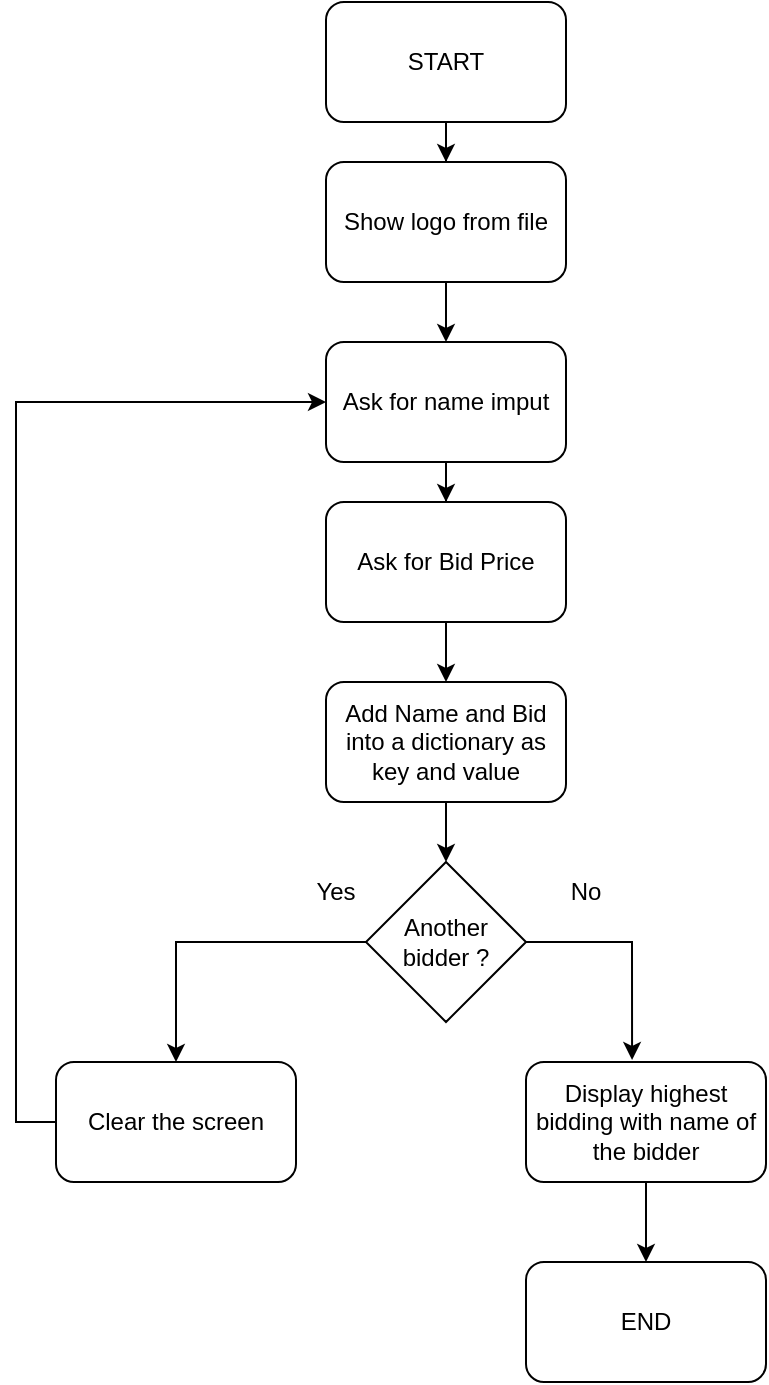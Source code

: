 <mxfile version="21.7.5" type="github">
  <diagram name="Page-1" id="QD1Ek5ZWclvtJkzn_BQ4">
    <mxGraphModel dx="783" dy="884" grid="1" gridSize="10" guides="1" tooltips="1" connect="1" arrows="1" fold="1" page="1" pageScale="1" pageWidth="850" pageHeight="1100" math="0" shadow="0">
      <root>
        <mxCell id="0" />
        <mxCell id="1" parent="0" />
        <mxCell id="p-Qw9N_aaY-XMVsvxG29-16" value="" style="edgeStyle=orthogonalEdgeStyle;rounded=0;orthogonalLoop=1;jettySize=auto;html=1;" edge="1" parent="1" source="p-Qw9N_aaY-XMVsvxG29-1" target="p-Qw9N_aaY-XMVsvxG29-15">
          <mxGeometry relative="1" as="geometry" />
        </mxCell>
        <mxCell id="p-Qw9N_aaY-XMVsvxG29-1" value="START" style="rounded=1;whiteSpace=wrap;html=1;" vertex="1" parent="1">
          <mxGeometry x="365" y="40" width="120" height="60" as="geometry" />
        </mxCell>
        <mxCell id="p-Qw9N_aaY-XMVsvxG29-5" value="" style="edgeStyle=orthogonalEdgeStyle;rounded=0;orthogonalLoop=1;jettySize=auto;html=1;" edge="1" parent="1" source="p-Qw9N_aaY-XMVsvxG29-2" target="p-Qw9N_aaY-XMVsvxG29-4">
          <mxGeometry relative="1" as="geometry" />
        </mxCell>
        <mxCell id="p-Qw9N_aaY-XMVsvxG29-2" value="Ask for name imput" style="rounded=1;whiteSpace=wrap;html=1;" vertex="1" parent="1">
          <mxGeometry x="365" y="210" width="120" height="60" as="geometry" />
        </mxCell>
        <mxCell id="p-Qw9N_aaY-XMVsvxG29-22" style="edgeStyle=orthogonalEdgeStyle;rounded=0;orthogonalLoop=1;jettySize=auto;html=1;entryX=0.5;entryY=0;entryDx=0;entryDy=0;" edge="1" parent="1" source="p-Qw9N_aaY-XMVsvxG29-4" target="p-Qw9N_aaY-XMVsvxG29-21">
          <mxGeometry relative="1" as="geometry" />
        </mxCell>
        <mxCell id="p-Qw9N_aaY-XMVsvxG29-4" value="Ask for Bid Price" style="rounded=1;whiteSpace=wrap;html=1;" vertex="1" parent="1">
          <mxGeometry x="365" y="290" width="120" height="60" as="geometry" />
        </mxCell>
        <mxCell id="p-Qw9N_aaY-XMVsvxG29-11" style="edgeStyle=orthogonalEdgeStyle;rounded=0;orthogonalLoop=1;jettySize=auto;html=1;entryX=0.442;entryY=-0.017;entryDx=0;entryDy=0;entryPerimeter=0;" edge="1" parent="1" source="p-Qw9N_aaY-XMVsvxG29-6" target="p-Qw9N_aaY-XMVsvxG29-10">
          <mxGeometry relative="1" as="geometry">
            <mxPoint x="520" y="510" as="targetPoint" />
            <Array as="points">
              <mxPoint x="518" y="510" />
            </Array>
          </mxGeometry>
        </mxCell>
        <mxCell id="p-Qw9N_aaY-XMVsvxG29-27" style="edgeStyle=orthogonalEdgeStyle;rounded=0;orthogonalLoop=1;jettySize=auto;html=1;entryX=0.5;entryY=0;entryDx=0;entryDy=0;" edge="1" parent="1" source="p-Qw9N_aaY-XMVsvxG29-6" target="p-Qw9N_aaY-XMVsvxG29-24">
          <mxGeometry relative="1" as="geometry" />
        </mxCell>
        <mxCell id="p-Qw9N_aaY-XMVsvxG29-6" value="Another bidder ?" style="rhombus;whiteSpace=wrap;html=1;" vertex="1" parent="1">
          <mxGeometry x="385" y="470" width="80" height="80" as="geometry" />
        </mxCell>
        <mxCell id="p-Qw9N_aaY-XMVsvxG29-14" value="" style="edgeStyle=orthogonalEdgeStyle;rounded=0;orthogonalLoop=1;jettySize=auto;html=1;" edge="1" parent="1" source="p-Qw9N_aaY-XMVsvxG29-10" target="p-Qw9N_aaY-XMVsvxG29-13">
          <mxGeometry relative="1" as="geometry" />
        </mxCell>
        <mxCell id="p-Qw9N_aaY-XMVsvxG29-10" value="Display highest bidding with name of the bidder" style="rounded=1;whiteSpace=wrap;html=1;" vertex="1" parent="1">
          <mxGeometry x="465" y="570" width="120" height="60" as="geometry" />
        </mxCell>
        <mxCell id="p-Qw9N_aaY-XMVsvxG29-12" value="No" style="text;html=1;strokeColor=none;fillColor=none;align=center;verticalAlign=middle;whiteSpace=wrap;rounded=0;" vertex="1" parent="1">
          <mxGeometry x="465" y="470" width="60" height="30" as="geometry" />
        </mxCell>
        <mxCell id="p-Qw9N_aaY-XMVsvxG29-13" value="END" style="rounded=1;whiteSpace=wrap;html=1;" vertex="1" parent="1">
          <mxGeometry x="465" y="670" width="120" height="60" as="geometry" />
        </mxCell>
        <mxCell id="p-Qw9N_aaY-XMVsvxG29-19" style="edgeStyle=orthogonalEdgeStyle;rounded=0;orthogonalLoop=1;jettySize=auto;html=1;entryX=0.5;entryY=0;entryDx=0;entryDy=0;" edge="1" parent="1" source="p-Qw9N_aaY-XMVsvxG29-15" target="p-Qw9N_aaY-XMVsvxG29-2">
          <mxGeometry relative="1" as="geometry" />
        </mxCell>
        <mxCell id="p-Qw9N_aaY-XMVsvxG29-15" value="Show logo from file" style="rounded=1;whiteSpace=wrap;html=1;" vertex="1" parent="1">
          <mxGeometry x="365" y="120" width="120" height="60" as="geometry" />
        </mxCell>
        <mxCell id="p-Qw9N_aaY-XMVsvxG29-23" style="edgeStyle=orthogonalEdgeStyle;rounded=0;orthogonalLoop=1;jettySize=auto;html=1;" edge="1" parent="1" source="p-Qw9N_aaY-XMVsvxG29-21" target="p-Qw9N_aaY-XMVsvxG29-6">
          <mxGeometry relative="1" as="geometry" />
        </mxCell>
        <mxCell id="p-Qw9N_aaY-XMVsvxG29-21" value="Add Name and Bid into a dictionary as key and value" style="rounded=1;whiteSpace=wrap;html=1;" vertex="1" parent="1">
          <mxGeometry x="365" y="380" width="120" height="60" as="geometry" />
        </mxCell>
        <mxCell id="p-Qw9N_aaY-XMVsvxG29-28" style="edgeStyle=orthogonalEdgeStyle;rounded=0;orthogonalLoop=1;jettySize=auto;html=1;entryX=0;entryY=0.5;entryDx=0;entryDy=0;exitX=0;exitY=0.5;exitDx=0;exitDy=0;" edge="1" parent="1" source="p-Qw9N_aaY-XMVsvxG29-24" target="p-Qw9N_aaY-XMVsvxG29-2">
          <mxGeometry relative="1" as="geometry">
            <mxPoint x="180" y="230" as="targetPoint" />
            <mxPoint x="165" y="590" as="sourcePoint" />
          </mxGeometry>
        </mxCell>
        <mxCell id="p-Qw9N_aaY-XMVsvxG29-24" value="Clear the screen" style="rounded=1;whiteSpace=wrap;html=1;" vertex="1" parent="1">
          <mxGeometry x="230" y="570" width="120" height="60" as="geometry" />
        </mxCell>
        <mxCell id="p-Qw9N_aaY-XMVsvxG29-26" value="Yes" style="text;html=1;strokeColor=none;fillColor=none;align=center;verticalAlign=middle;whiteSpace=wrap;rounded=0;" vertex="1" parent="1">
          <mxGeometry x="340" y="470" width="60" height="30" as="geometry" />
        </mxCell>
      </root>
    </mxGraphModel>
  </diagram>
</mxfile>
